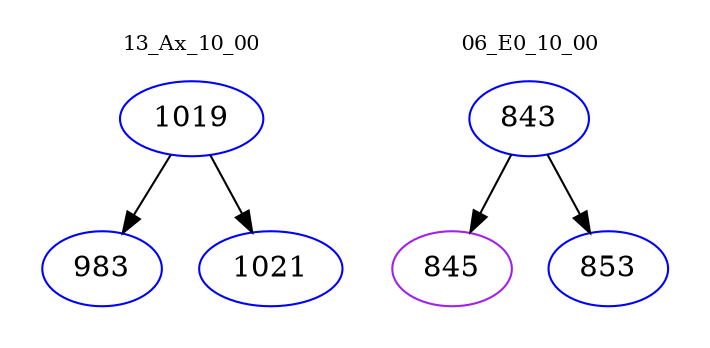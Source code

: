 digraph{
subgraph cluster_0 {
color = white
label = "13_Ax_10_00";
fontsize=10;
T0_1019 [label="1019", color="blue"]
T0_1019 -> T0_983 [color="black"]
T0_983 [label="983", color="blue"]
T0_1019 -> T0_1021 [color="black"]
T0_1021 [label="1021", color="blue"]
}
subgraph cluster_1 {
color = white
label = "06_E0_10_00";
fontsize=10;
T1_843 [label="843", color="blue"]
T1_843 -> T1_845 [color="black"]
T1_845 [label="845", color="purple"]
T1_843 -> T1_853 [color="black"]
T1_853 [label="853", color="blue"]
}
}
